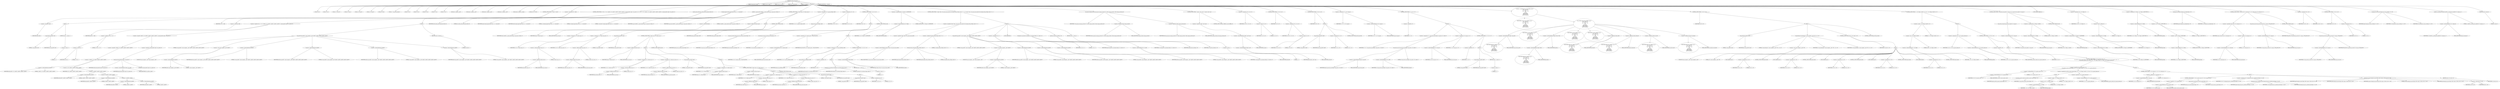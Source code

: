 digraph hostapd_notif_assoc {  
"1000120" [label = "(METHOD,hostapd_notif_assoc)" ]
"1000121" [label = "(PARAM,hostapd_data *hapd)" ]
"1000122" [label = "(PARAM,const u8 *addr)" ]
"1000123" [label = "(PARAM,const u8 *req_ies)" ]
"1000124" [label = "(PARAM,size_t req_ies_len)" ]
"1000125" [label = "(PARAM,int reassoc)" ]
"1000126" [label = "(BLOCK,,)" ]
"1000127" [label = "(LOCAL,v9: int)" ]
"1000128" [label = "(LOCAL,v10: int)" ]
"1000129" [label = "(LOCAL,v12: const u8 *)" ]
"1000130" [label = "(LOCAL,v13: size_t)" ]
"1000131" [label = "(LOCAL,v14: sta_info *)" ]
"1000132" [label = "(LOCAL,v15: sta_info *)" ]
"1000133" [label = "(LOCAL,v16: bool)" ]
"1000134" [label = "(LOCAL,v17: wpa_state_machine *)" ]
"1000135" [label = "(LOCAL,v18: int)" ]
"1000136" [label = "(LOCAL,v19: int)" ]
"1000137" [label = "(LOCAL,v20: int)" ]
"1000138" [label = "(LOCAL,v21: int)" ]
"1000139" [label = "(LOCAL,v22: u8 *)" ]
"1000140" [label = "(LOCAL,fmt: unsigned __int8 *)" ]
"1000141" [label = "(LOCAL,fmta: unsigned __int8 *)" ]
"1000142" [label = "(LOCAL,fmtb: unsigned __int8 *)" ]
"1000143" [label = "(LOCAL,fmtc: unsigned __int8 *)" ]
"1000144" [label = "(LOCAL,elems: ieee802_11_elems)" ]
"1000145" [label = "(LOCAL,buf: u8 [ 1064 ])" ]
"1000146" [label = "(CONTROL_STRUCTURE,if ( !addr ),if ( !addr ))" ]
"1000147" [label = "(<operator>.logicalNot,!addr)" ]
"1000148" [label = "(IDENTIFIER,addr,!addr)" ]
"1000149" [label = "(BLOCK,,)" ]
"1000150" [label = "(wpa_printf,wpa_printf(2, fmt))" ]
"1000151" [label = "(LITERAL,2,wpa_printf(2, fmt))" ]
"1000152" [label = "(IDENTIFIER,fmt,wpa_printf(2, fmt))" ]
"1000153" [label = "(RETURN,return -1;,return -1;)" ]
"1000154" [label = "(<operator>.minus,-1)" ]
"1000155" [label = "(LITERAL,1,-1)" ]
"1000156" [label = "(<operator>.assignment,v9 = *addr)" ]
"1000157" [label = "(IDENTIFIER,v9,v9 = *addr)" ]
"1000158" [label = "(<operator>.indirection,*addr)" ]
"1000159" [label = "(IDENTIFIER,addr,v9 = *addr)" ]
"1000160" [label = "(CONTROL_STRUCTURE,if ( (v9 & 1) != 0 || !(addr[1] | v9 | addr[2] | addr[3] | addr[4] | addr[5]) || !memcmp(addr, hapd->own_addr, 6u) ),if ( (v9 & 1) != 0 || !(addr[1] | v9 | addr[2] | addr[3] | addr[4] | addr[5]) || !memcmp(addr, hapd->own_addr, 6u) ))" ]
"1000161" [label = "(<operator>.logicalOr,(v9 & 1) != 0 || !(addr[1] | v9 | addr[2] | addr[3] | addr[4] | addr[5]) || !memcmp(addr, hapd->own_addr, 6u))" ]
"1000162" [label = "(<operator>.notEquals,(v9 & 1) != 0)" ]
"1000163" [label = "(<operator>.and,v9 & 1)" ]
"1000164" [label = "(IDENTIFIER,v9,v9 & 1)" ]
"1000165" [label = "(LITERAL,1,v9 & 1)" ]
"1000166" [label = "(LITERAL,0,(v9 & 1) != 0)" ]
"1000167" [label = "(<operator>.logicalOr,!(addr[1] | v9 | addr[2] | addr[3] | addr[4] | addr[5]) || !memcmp(addr, hapd->own_addr, 6u))" ]
"1000168" [label = "(<operator>.logicalNot,!(addr[1] | v9 | addr[2] | addr[3] | addr[4] | addr[5]))" ]
"1000169" [label = "(<operator>.or,addr[1] | v9 | addr[2] | addr[3] | addr[4] | addr[5])" ]
"1000170" [label = "(<operator>.indirectIndexAccess,addr[1])" ]
"1000171" [label = "(IDENTIFIER,addr,addr[1] | v9 | addr[2] | addr[3] | addr[4] | addr[5])" ]
"1000172" [label = "(LITERAL,1,addr[1] | v9 | addr[2] | addr[3] | addr[4] | addr[5])" ]
"1000173" [label = "(<operator>.or,v9 | addr[2] | addr[3] | addr[4] | addr[5])" ]
"1000174" [label = "(IDENTIFIER,v9,v9 | addr[2] | addr[3] | addr[4] | addr[5])" ]
"1000175" [label = "(<operator>.or,addr[2] | addr[3] | addr[4] | addr[5])" ]
"1000176" [label = "(<operator>.indirectIndexAccess,addr[2])" ]
"1000177" [label = "(IDENTIFIER,addr,addr[2] | addr[3] | addr[4] | addr[5])" ]
"1000178" [label = "(LITERAL,2,addr[2] | addr[3] | addr[4] | addr[5])" ]
"1000179" [label = "(<operator>.or,addr[3] | addr[4] | addr[5])" ]
"1000180" [label = "(<operator>.indirectIndexAccess,addr[3])" ]
"1000181" [label = "(IDENTIFIER,addr,addr[3] | addr[4] | addr[5])" ]
"1000182" [label = "(LITERAL,3,addr[3] | addr[4] | addr[5])" ]
"1000183" [label = "(<operator>.or,addr[4] | addr[5])" ]
"1000184" [label = "(<operator>.indirectIndexAccess,addr[4])" ]
"1000185" [label = "(IDENTIFIER,addr,addr[4] | addr[5])" ]
"1000186" [label = "(LITERAL,4,addr[4] | addr[5])" ]
"1000187" [label = "(<operator>.indirectIndexAccess,addr[5])" ]
"1000188" [label = "(IDENTIFIER,addr,addr[4] | addr[5])" ]
"1000189" [label = "(LITERAL,5,addr[4] | addr[5])" ]
"1000190" [label = "(<operator>.logicalNot,!memcmp(addr, hapd->own_addr, 6u))" ]
"1000191" [label = "(memcmp,memcmp(addr, hapd->own_addr, 6u))" ]
"1000192" [label = "(IDENTIFIER,addr,memcmp(addr, hapd->own_addr, 6u))" ]
"1000193" [label = "(<operator>.indirectFieldAccess,hapd->own_addr)" ]
"1000194" [label = "(IDENTIFIER,hapd,memcmp(addr, hapd->own_addr, 6u))" ]
"1000195" [label = "(FIELD_IDENTIFIER,own_addr,own_addr)" ]
"1000196" [label = "(LITERAL,6u,memcmp(addr, hapd->own_addr, 6u))" ]
"1000197" [label = "(BLOCK,,)" ]
"1000198" [label = "(wpa_printf,wpa_printf(2, (const unsigned __int8 *)addr[1], addr[2], addr[3], addr[4], addr[5]))" ]
"1000199" [label = "(LITERAL,2,wpa_printf(2, (const unsigned __int8 *)addr[1], addr[2], addr[3], addr[4], addr[5]))" ]
"1000200" [label = "(<operator>.cast,(const unsigned __int8 *)addr[1])" ]
"1000201" [label = "(UNKNOWN,const unsigned __int8 *,const unsigned __int8 *)" ]
"1000202" [label = "(<operator>.indirectIndexAccess,addr[1])" ]
"1000203" [label = "(IDENTIFIER,addr,(const unsigned __int8 *)addr[1])" ]
"1000204" [label = "(LITERAL,1,(const unsigned __int8 *)addr[1])" ]
"1000205" [label = "(<operator>.indirectIndexAccess,addr[2])" ]
"1000206" [label = "(IDENTIFIER,addr,wpa_printf(2, (const unsigned __int8 *)addr[1], addr[2], addr[3], addr[4], addr[5]))" ]
"1000207" [label = "(LITERAL,2,wpa_printf(2, (const unsigned __int8 *)addr[1], addr[2], addr[3], addr[4], addr[5]))" ]
"1000208" [label = "(<operator>.indirectIndexAccess,addr[3])" ]
"1000209" [label = "(IDENTIFIER,addr,wpa_printf(2, (const unsigned __int8 *)addr[1], addr[2], addr[3], addr[4], addr[5]))" ]
"1000210" [label = "(LITERAL,3,wpa_printf(2, (const unsigned __int8 *)addr[1], addr[2], addr[3], addr[4], addr[5]))" ]
"1000211" [label = "(<operator>.indirectIndexAccess,addr[4])" ]
"1000212" [label = "(IDENTIFIER,addr,wpa_printf(2, (const unsigned __int8 *)addr[1], addr[2], addr[3], addr[4], addr[5]))" ]
"1000213" [label = "(LITERAL,4,wpa_printf(2, (const unsigned __int8 *)addr[1], addr[2], addr[3], addr[4], addr[5]))" ]
"1000214" [label = "(<operator>.indirectIndexAccess,addr[5])" ]
"1000215" [label = "(IDENTIFIER,addr,wpa_printf(2, (const unsigned __int8 *)addr[1], addr[2], addr[3], addr[4], addr[5]))" ]
"1000216" [label = "(LITERAL,5,wpa_printf(2, (const unsigned __int8 *)addr[1], addr[2], addr[3], addr[4], addr[5]))" ]
"1000217" [label = "(RETURN,return 0;,return 0;)" ]
"1000218" [label = "(LITERAL,0,return 0;)" ]
"1000219" [label = "(random_add_randomness,random_add_randomness(addr, 6u))" ]
"1000220" [label = "(IDENTIFIER,addr,random_add_randomness(addr, 6u))" ]
"1000221" [label = "(LITERAL,6u,random_add_randomness(addr, 6u))" ]
"1000222" [label = "(hostapd_logger,hostapd_logger(hapd, addr, 1u, 2, \"associated\"))" ]
"1000223" [label = "(IDENTIFIER,hapd,hostapd_logger(hapd, addr, 1u, 2, \"associated\"))" ]
"1000224" [label = "(IDENTIFIER,addr,hostapd_logger(hapd, addr, 1u, 2, \"associated\"))" ]
"1000225" [label = "(LITERAL,1u,hostapd_logger(hapd, addr, 1u, 2, \"associated\"))" ]
"1000226" [label = "(LITERAL,2,hostapd_logger(hapd, addr, 1u, 2, \"associated\"))" ]
"1000227" [label = "(LITERAL,\"associated\",hostapd_logger(hapd, addr, 1u, 2, \"associated\"))" ]
"1000228" [label = "(ieee802_11_parse_elems,ieee802_11_parse_elems(req_ies, req_ies_len, &elems, 0))" ]
"1000229" [label = "(IDENTIFIER,req_ies,ieee802_11_parse_elems(req_ies, req_ies_len, &elems, 0))" ]
"1000230" [label = "(IDENTIFIER,req_ies_len,ieee802_11_parse_elems(req_ies, req_ies_len, &elems, 0))" ]
"1000231" [label = "(<operator>.addressOf,&elems)" ]
"1000232" [label = "(IDENTIFIER,elems,ieee802_11_parse_elems(req_ies, req_ies_len, &elems, 0))" ]
"1000233" [label = "(LITERAL,0,ieee802_11_parse_elems(req_ies, req_ies_len, &elems, 0))" ]
"1000234" [label = "(CONTROL_STRUCTURE,if ( elems.wps_ie ),if ( elems.wps_ie ))" ]
"1000235" [label = "(<operator>.fieldAccess,elems.wps_ie)" ]
"1000236" [label = "(IDENTIFIER,elems,if ( elems.wps_ie ))" ]
"1000237" [label = "(FIELD_IDENTIFIER,wps_ie,wps_ie)" ]
"1000238" [label = "(BLOCK,,)" ]
"1000239" [label = "(<operator>.assignment,v12 = elems.wps_ie - 2)" ]
"1000240" [label = "(IDENTIFIER,v12,v12 = elems.wps_ie - 2)" ]
"1000241" [label = "(<operator>.subtraction,elems.wps_ie - 2)" ]
"1000242" [label = "(<operator>.fieldAccess,elems.wps_ie)" ]
"1000243" [label = "(IDENTIFIER,elems,elems.wps_ie - 2)" ]
"1000244" [label = "(FIELD_IDENTIFIER,wps_ie,wps_ie)" ]
"1000245" [label = "(LITERAL,2,elems.wps_ie - 2)" ]
"1000246" [label = "(<operator>.assignment,v13 = elems.wps_ie_len + 2)" ]
"1000247" [label = "(IDENTIFIER,v13,v13 = elems.wps_ie_len + 2)" ]
"1000248" [label = "(<operator>.addition,elems.wps_ie_len + 2)" ]
"1000249" [label = "(<operator>.fieldAccess,elems.wps_ie_len)" ]
"1000250" [label = "(IDENTIFIER,elems,elems.wps_ie_len + 2)" ]
"1000251" [label = "(FIELD_IDENTIFIER,wps_ie_len,wps_ie_len)" ]
"1000252" [label = "(LITERAL,2,elems.wps_ie_len + 2)" ]
"1000253" [label = "(wpa_printf,wpa_printf(2, fmta))" ]
"1000254" [label = "(LITERAL,2,wpa_printf(2, fmta))" ]
"1000255" [label = "(IDENTIFIER,fmta,wpa_printf(2, fmta))" ]
"1000256" [label = "(CONTROL_STRUCTURE,else,else)" ]
"1000257" [label = "(CONTROL_STRUCTURE,if ( elems.rsn_ie ),if ( elems.rsn_ie ))" ]
"1000258" [label = "(<operator>.fieldAccess,elems.rsn_ie)" ]
"1000259" [label = "(IDENTIFIER,elems,if ( elems.rsn_ie ))" ]
"1000260" [label = "(FIELD_IDENTIFIER,rsn_ie,rsn_ie)" ]
"1000261" [label = "(BLOCK,,)" ]
"1000262" [label = "(<operator>.assignment,v12 = elems.rsn_ie - 2)" ]
"1000263" [label = "(IDENTIFIER,v12,v12 = elems.rsn_ie - 2)" ]
"1000264" [label = "(<operator>.subtraction,elems.rsn_ie - 2)" ]
"1000265" [label = "(<operator>.fieldAccess,elems.rsn_ie)" ]
"1000266" [label = "(IDENTIFIER,elems,elems.rsn_ie - 2)" ]
"1000267" [label = "(FIELD_IDENTIFIER,rsn_ie,rsn_ie)" ]
"1000268" [label = "(LITERAL,2,elems.rsn_ie - 2)" ]
"1000269" [label = "(<operator>.assignment,v13 = elems.rsn_ie_len + 2)" ]
"1000270" [label = "(IDENTIFIER,v13,v13 = elems.rsn_ie_len + 2)" ]
"1000271" [label = "(<operator>.addition,elems.rsn_ie_len + 2)" ]
"1000272" [label = "(<operator>.fieldAccess,elems.rsn_ie_len)" ]
"1000273" [label = "(IDENTIFIER,elems,elems.rsn_ie_len + 2)" ]
"1000274" [label = "(FIELD_IDENTIFIER,rsn_ie_len,rsn_ie_len)" ]
"1000275" [label = "(LITERAL,2,elems.rsn_ie_len + 2)" ]
"1000276" [label = "(wpa_printf,wpa_printf(2, fmta))" ]
"1000277" [label = "(LITERAL,2,wpa_printf(2, fmta))" ]
"1000278" [label = "(IDENTIFIER,fmta,wpa_printf(2, fmta))" ]
"1000279" [label = "(CONTROL_STRUCTURE,else,else)" ]
"1000280" [label = "(BLOCK,,)" ]
"1000281" [label = "(<operator>.assignment,v12 = elems.wpa_ie)" ]
"1000282" [label = "(IDENTIFIER,v12,v12 = elems.wpa_ie)" ]
"1000283" [label = "(<operator>.fieldAccess,elems.wpa_ie)" ]
"1000284" [label = "(IDENTIFIER,elems,v12 = elems.wpa_ie)" ]
"1000285" [label = "(FIELD_IDENTIFIER,wpa_ie,wpa_ie)" ]
"1000286" [label = "(CONTROL_STRUCTURE,if ( elems.wpa_ie ),if ( elems.wpa_ie ))" ]
"1000287" [label = "(<operator>.fieldAccess,elems.wpa_ie)" ]
"1000288" [label = "(IDENTIFIER,elems,if ( elems.wpa_ie ))" ]
"1000289" [label = "(FIELD_IDENTIFIER,wpa_ie,wpa_ie)" ]
"1000290" [label = "(BLOCK,,)" ]
"1000291" [label = "(<operator>.assignment,v12 = elems.wpa_ie - 2)" ]
"1000292" [label = "(IDENTIFIER,v12,v12 = elems.wpa_ie - 2)" ]
"1000293" [label = "(<operator>.subtraction,elems.wpa_ie - 2)" ]
"1000294" [label = "(<operator>.fieldAccess,elems.wpa_ie)" ]
"1000295" [label = "(IDENTIFIER,elems,elems.wpa_ie - 2)" ]
"1000296" [label = "(FIELD_IDENTIFIER,wpa_ie,wpa_ie)" ]
"1000297" [label = "(LITERAL,2,elems.wpa_ie - 2)" ]
"1000298" [label = "(<operator>.assignment,v13 = elems.wpa_ie_len + 2)" ]
"1000299" [label = "(IDENTIFIER,v13,v13 = elems.wpa_ie_len + 2)" ]
"1000300" [label = "(<operator>.addition,elems.wpa_ie_len + 2)" ]
"1000301" [label = "(<operator>.fieldAccess,elems.wpa_ie_len)" ]
"1000302" [label = "(IDENTIFIER,elems,elems.wpa_ie_len + 2)" ]
"1000303" [label = "(FIELD_IDENTIFIER,wpa_ie_len,wpa_ie_len)" ]
"1000304" [label = "(LITERAL,2,elems.wpa_ie_len + 2)" ]
"1000305" [label = "(wpa_printf,wpa_printf(2, fmta))" ]
"1000306" [label = "(LITERAL,2,wpa_printf(2, fmta))" ]
"1000307" [label = "(IDENTIFIER,fmta,wpa_printf(2, fmta))" ]
"1000308" [label = "(CONTROL_STRUCTURE,else,else)" ]
"1000309" [label = "(BLOCK,,)" ]
"1000310" [label = "(wpa_printf,wpa_printf(2, fmta))" ]
"1000311" [label = "(LITERAL,2,wpa_printf(2, fmta))" ]
"1000312" [label = "(IDENTIFIER,fmta,wpa_printf(2, fmta))" ]
"1000313" [label = "(<operator>.assignment,v13 = 0)" ]
"1000314" [label = "(IDENTIFIER,v13,v13 = 0)" ]
"1000315" [label = "(LITERAL,0,v13 = 0)" ]
"1000316" [label = "(<operator>.assignment,v14 = ap_get_sta(hapd, addr))" ]
"1000317" [label = "(IDENTIFIER,v14,v14 = ap_get_sta(hapd, addr))" ]
"1000318" [label = "(ap_get_sta,ap_get_sta(hapd, addr))" ]
"1000319" [label = "(IDENTIFIER,hapd,ap_get_sta(hapd, addr))" ]
"1000320" [label = "(IDENTIFIER,addr,ap_get_sta(hapd, addr))" ]
"1000321" [label = "(<operator>.assignment,v15 = v14)" ]
"1000322" [label = "(IDENTIFIER,v15,v15 = v14)" ]
"1000323" [label = "(IDENTIFIER,v14,v15 = v14)" ]
"1000324" [label = "(CONTROL_STRUCTURE,if ( v14 ),if ( v14 ))" ]
"1000325" [label = "(IDENTIFIER,v14,if ( v14 ))" ]
"1000326" [label = "(BLOCK,,)" ]
"1000327" [label = "(ap_sta_no_session_timeout,ap_sta_no_session_timeout(hapd, v14))" ]
"1000328" [label = "(IDENTIFIER,hapd,ap_sta_no_session_timeout(hapd, v14))" ]
"1000329" [label = "(IDENTIFIER,v14,ap_sta_no_session_timeout(hapd, v14))" ]
"1000330" [label = "(accounting_sta_stop,accounting_sta_stop(hapd, v15))" ]
"1000331" [label = "(IDENTIFIER,hapd,accounting_sta_stop(hapd, v15))" ]
"1000332" [label = "(IDENTIFIER,v15,accounting_sta_stop(hapd, v15))" ]
"1000333" [label = "(<operator>.assignment,v15->timeout_next = STA_NULLFUNC)" ]
"1000334" [label = "(<operator>.indirectFieldAccess,v15->timeout_next)" ]
"1000335" [label = "(IDENTIFIER,v15,v15->timeout_next = STA_NULLFUNC)" ]
"1000336" [label = "(FIELD_IDENTIFIER,timeout_next,timeout_next)" ]
"1000337" [label = "(IDENTIFIER,STA_NULLFUNC,v15->timeout_next = STA_NULLFUNC)" ]
"1000338" [label = "(CONTROL_STRUCTURE,else,else)" ]
"1000339" [label = "(BLOCK,,)" ]
"1000340" [label = "(<operator>.assignment,v15 = ap_sta_add(hapd, addr))" ]
"1000341" [label = "(IDENTIFIER,v15,v15 = ap_sta_add(hapd, addr))" ]
"1000342" [label = "(ap_sta_add,ap_sta_add(hapd, addr))" ]
"1000343" [label = "(IDENTIFIER,hapd,ap_sta_add(hapd, addr))" ]
"1000344" [label = "(IDENTIFIER,addr,ap_sta_add(hapd, addr))" ]
"1000345" [label = "(CONTROL_STRUCTURE,if ( !v15 ),if ( !v15 ))" ]
"1000346" [label = "(<operator>.logicalNot,!v15)" ]
"1000347" [label = "(IDENTIFIER,v15,!v15)" ]
"1000348" [label = "(BLOCK,,)" ]
"1000349" [label = "(hostapd_drv_sta_disassoc,hostapd_drv_sta_disassoc(hapd, addr, 5))" ]
"1000350" [label = "(IDENTIFIER,hapd,hostapd_drv_sta_disassoc(hapd, addr, 5))" ]
"1000351" [label = "(IDENTIFIER,addr,hostapd_drv_sta_disassoc(hapd, addr, 5))" ]
"1000352" [label = "(LITERAL,5,hostapd_drv_sta_disassoc(hapd, addr, 5))" ]
"1000353" [label = "(RETURN,return -1;,return -1;)" ]
"1000354" [label = "(<operator>.minus,-1)" ]
"1000355" [label = "(LITERAL,1,-1)" ]
"1000356" [label = "(<operators>.assignmentAnd,v15->flags &= 0xFFFECFFF)" ]
"1000357" [label = "(<operator>.indirectFieldAccess,v15->flags)" ]
"1000358" [label = "(IDENTIFIER,v15,v15->flags &= 0xFFFECFFF)" ]
"1000359" [label = "(FIELD_IDENTIFIER,flags,flags)" ]
"1000360" [label = "(LITERAL,0xFFFECFFF,v15->flags &= 0xFFFECFFF)" ]
"1000361" [label = "(CONTROL_STRUCTURE,if ( !hapd->iface->drv_max_acl_mac_addrs && hostapd_check_acl(hapd, addr, 0) != 1 ),if ( !hapd->iface->drv_max_acl_mac_addrs && hostapd_check_acl(hapd, addr, 0) != 1 ))" ]
"1000362" [label = "(<operator>.logicalAnd,!hapd->iface->drv_max_acl_mac_addrs && hostapd_check_acl(hapd, addr, 0) != 1)" ]
"1000363" [label = "(<operator>.logicalNot,!hapd->iface->drv_max_acl_mac_addrs)" ]
"1000364" [label = "(<operator>.indirectFieldAccess,hapd->iface->drv_max_acl_mac_addrs)" ]
"1000365" [label = "(<operator>.indirectFieldAccess,hapd->iface)" ]
"1000366" [label = "(IDENTIFIER,hapd,!hapd->iface->drv_max_acl_mac_addrs)" ]
"1000367" [label = "(FIELD_IDENTIFIER,iface,iface)" ]
"1000368" [label = "(FIELD_IDENTIFIER,drv_max_acl_mac_addrs,drv_max_acl_mac_addrs)" ]
"1000369" [label = "(<operator>.notEquals,hostapd_check_acl(hapd, addr, 0) != 1)" ]
"1000370" [label = "(hostapd_check_acl,hostapd_check_acl(hapd, addr, 0))" ]
"1000371" [label = "(IDENTIFIER,hapd,hostapd_check_acl(hapd, addr, 0))" ]
"1000372" [label = "(IDENTIFIER,addr,hostapd_check_acl(hapd, addr, 0))" ]
"1000373" [label = "(LITERAL,0,hostapd_check_acl(hapd, addr, 0))" ]
"1000374" [label = "(LITERAL,1,hostapd_check_acl(hapd, addr, 0) != 1)" ]
"1000375" [label = "(BLOCK,,)" ]
"1000376" [label = "(wpa_printf,wpa_printf(3, (const unsigned __int8 *)addr[2], addr[3], addr[4], addr[5]))" ]
"1000377" [label = "(LITERAL,3,wpa_printf(3, (const unsigned __int8 *)addr[2], addr[3], addr[4], addr[5]))" ]
"1000378" [label = "(<operator>.cast,(const unsigned __int8 *)addr[2])" ]
"1000379" [label = "(UNKNOWN,const unsigned __int8 *,const unsigned __int8 *)" ]
"1000380" [label = "(<operator>.indirectIndexAccess,addr[2])" ]
"1000381" [label = "(IDENTIFIER,addr,(const unsigned __int8 *)addr[2])" ]
"1000382" [label = "(LITERAL,2,(const unsigned __int8 *)addr[2])" ]
"1000383" [label = "(<operator>.indirectIndexAccess,addr[3])" ]
"1000384" [label = "(IDENTIFIER,addr,wpa_printf(3, (const unsigned __int8 *)addr[2], addr[3], addr[4], addr[5]))" ]
"1000385" [label = "(LITERAL,3,wpa_printf(3, (const unsigned __int8 *)addr[2], addr[3], addr[4], addr[5]))" ]
"1000386" [label = "(<operator>.indirectIndexAccess,addr[4])" ]
"1000387" [label = "(IDENTIFIER,addr,wpa_printf(3, (const unsigned __int8 *)addr[2], addr[3], addr[4], addr[5]))" ]
"1000388" [label = "(LITERAL,4,wpa_printf(3, (const unsigned __int8 *)addr[2], addr[3], addr[4], addr[5]))" ]
"1000389" [label = "(<operator>.indirectIndexAccess,addr[5])" ]
"1000390" [label = "(IDENTIFIER,addr,wpa_printf(3, (const unsigned __int8 *)addr[2], addr[3], addr[4], addr[5]))" ]
"1000391" [label = "(LITERAL,5,wpa_printf(3, (const unsigned __int8 *)addr[2], addr[3], addr[4], addr[5]))" ]
"1000392" [label = "(<operator>.assignment,v21 = 1)" ]
"1000393" [label = "(IDENTIFIER,v21,v21 = 1)" ]
"1000394" [label = "(LITERAL,1,v21 = 1)" ]
"1000395" [label = "(JUMP_TARGET,fail)" ]
"1000396" [label = "(hostapd_drv_sta_disassoc,hostapd_drv_sta_disassoc(hapd, v15->addr, v21))" ]
"1000397" [label = "(IDENTIFIER,hapd,hostapd_drv_sta_disassoc(hapd, v15->addr, v21))" ]
"1000398" [label = "(<operator>.indirectFieldAccess,v15->addr)" ]
"1000399" [label = "(IDENTIFIER,v15,hostapd_drv_sta_disassoc(hapd, v15->addr, v21))" ]
"1000400" [label = "(FIELD_IDENTIFIER,addr,addr)" ]
"1000401" [label = "(IDENTIFIER,v21,hostapd_drv_sta_disassoc(hapd, v15->addr, v21))" ]
"1000402" [label = "(ap_free_sta,ap_free_sta(hapd, v15))" ]
"1000403" [label = "(IDENTIFIER,hapd,ap_free_sta(hapd, v15))" ]
"1000404" [label = "(IDENTIFIER,v15,ap_free_sta(hapd, v15))" ]
"1000405" [label = "(RETURN,return -1;,return -1;)" ]
"1000406" [label = "(<operator>.minus,-1)" ]
"1000407" [label = "(LITERAL,1,-1)" ]
"1000408" [label = "(ap_copy_sta_supp_op_classes,ap_copy_sta_supp_op_classes(v15, elems.supp_op_classes, elems.supp_op_classes_len))" ]
"1000409" [label = "(IDENTIFIER,v15,ap_copy_sta_supp_op_classes(v15, elems.supp_op_classes, elems.supp_op_classes_len))" ]
"1000410" [label = "(<operator>.fieldAccess,elems.supp_op_classes)" ]
"1000411" [label = "(IDENTIFIER,elems,ap_copy_sta_supp_op_classes(v15, elems.supp_op_classes, elems.supp_op_classes_len))" ]
"1000412" [label = "(FIELD_IDENTIFIER,supp_op_classes,supp_op_classes)" ]
"1000413" [label = "(<operator>.fieldAccess,elems.supp_op_classes_len)" ]
"1000414" [label = "(IDENTIFIER,elems,ap_copy_sta_supp_op_classes(v15, elems.supp_op_classes, elems.supp_op_classes_len))" ]
"1000415" [label = "(FIELD_IDENTIFIER,supp_op_classes_len,supp_op_classes_len)" ]
"1000416" [label = "(CONTROL_STRUCTURE,if ( !hapd->conf->wpa ),if ( !hapd->conf->wpa ))" ]
"1000417" [label = "(<operator>.logicalNot,!hapd->conf->wpa)" ]
"1000418" [label = "(<operator>.indirectFieldAccess,hapd->conf->wpa)" ]
"1000419" [label = "(<operator>.indirectFieldAccess,hapd->conf)" ]
"1000420" [label = "(IDENTIFIER,hapd,!hapd->conf->wpa)" ]
"1000421" [label = "(FIELD_IDENTIFIER,conf,conf)" ]
"1000422" [label = "(FIELD_IDENTIFIER,wpa,wpa)" ]
"1000423" [label = "(CONTROL_STRUCTURE,goto LABEL_23;,goto LABEL_23;)" ]
"1000424" [label = "(<operator>.assignment,v16 = v13 == 0)" ]
"1000425" [label = "(IDENTIFIER,v16,v16 = v13 == 0)" ]
"1000426" [label = "(<operator>.equals,v13 == 0)" ]
"1000427" [label = "(IDENTIFIER,v13,v13 == 0)" ]
"1000428" [label = "(LITERAL,0,v13 == 0)" ]
"1000429" [label = "(CONTROL_STRUCTURE,if ( v13 ),if ( v13 ))" ]
"1000430" [label = "(IDENTIFIER,v13,if ( v13 ))" ]
"1000431" [label = "(<operator>.assignment,v16 = v12 == 0)" ]
"1000432" [label = "(IDENTIFIER,v16,v16 = v12 == 0)" ]
"1000433" [label = "(<operator>.equals,v12 == 0)" ]
"1000434" [label = "(IDENTIFIER,v12,v12 == 0)" ]
"1000435" [label = "(LITERAL,0,v12 == 0)" ]
"1000436" [label = "(CONTROL_STRUCTURE,if ( v16 ),if ( v16 ))" ]
"1000437" [label = "(IDENTIFIER,v16,if ( v16 ))" ]
"1000438" [label = "(BLOCK,,)" ]
"1000439" [label = "(wpa_printf,wpa_printf(2, fmtb))" ]
"1000440" [label = "(LITERAL,2,wpa_printf(2, fmtb))" ]
"1000441" [label = "(IDENTIFIER,fmtb,wpa_printf(2, fmtb))" ]
"1000442" [label = "(<operator>.assignment,v21 = 13)" ]
"1000443" [label = "(IDENTIFIER,v21,v21 = 13)" ]
"1000444" [label = "(LITERAL,13,v21 = 13)" ]
"1000445" [label = "(CONTROL_STRUCTURE,goto fail;,goto fail;)" ]
"1000446" [label = "(<operator>.assignment,v17 = v15->wpa_sm)" ]
"1000447" [label = "(IDENTIFIER,v17,v17 = v15->wpa_sm)" ]
"1000448" [label = "(<operator>.indirectFieldAccess,v15->wpa_sm)" ]
"1000449" [label = "(IDENTIFIER,v15,v17 = v15->wpa_sm)" ]
"1000450" [label = "(FIELD_IDENTIFIER,wpa_sm,wpa_sm)" ]
"1000451" [label = "(CONTROL_STRUCTURE,if ( !v17 ),if ( !v17 ))" ]
"1000452" [label = "(<operator>.logicalNot,!v17)" ]
"1000453" [label = "(IDENTIFIER,v17,!v17)" ]
"1000454" [label = "(BLOCK,,)" ]
"1000455" [label = "(<operator>.assignment,v17 = wpa_auth_sta_init(hapd->wpa_auth, v15->addr, 0))" ]
"1000456" [label = "(IDENTIFIER,v17,v17 = wpa_auth_sta_init(hapd->wpa_auth, v15->addr, 0))" ]
"1000457" [label = "(wpa_auth_sta_init,wpa_auth_sta_init(hapd->wpa_auth, v15->addr, 0))" ]
"1000458" [label = "(<operator>.indirectFieldAccess,hapd->wpa_auth)" ]
"1000459" [label = "(IDENTIFIER,hapd,wpa_auth_sta_init(hapd->wpa_auth, v15->addr, 0))" ]
"1000460" [label = "(FIELD_IDENTIFIER,wpa_auth,wpa_auth)" ]
"1000461" [label = "(<operator>.indirectFieldAccess,v15->addr)" ]
"1000462" [label = "(IDENTIFIER,v15,wpa_auth_sta_init(hapd->wpa_auth, v15->addr, 0))" ]
"1000463" [label = "(FIELD_IDENTIFIER,addr,addr)" ]
"1000464" [label = "(LITERAL,0,wpa_auth_sta_init(hapd->wpa_auth, v15->addr, 0))" ]
"1000465" [label = "(<operator>.assignment,v15->wpa_sm = v17)" ]
"1000466" [label = "(<operator>.indirectFieldAccess,v15->wpa_sm)" ]
"1000467" [label = "(IDENTIFIER,v15,v15->wpa_sm = v17)" ]
"1000468" [label = "(FIELD_IDENTIFIER,wpa_sm,wpa_sm)" ]
"1000469" [label = "(IDENTIFIER,v17,v15->wpa_sm = v17)" ]
"1000470" [label = "(CONTROL_STRUCTURE,if ( !v17 ),if ( !v17 ))" ]
"1000471" [label = "(<operator>.logicalNot,!v17)" ]
"1000472" [label = "(IDENTIFIER,v17,!v17)" ]
"1000473" [label = "(BLOCK,,)" ]
"1000474" [label = "(wpa_printf,wpa_printf(5, fmtb))" ]
"1000475" [label = "(LITERAL,5,wpa_printf(5, fmtb))" ]
"1000476" [label = "(IDENTIFIER,fmtb,wpa_printf(5, fmtb))" ]
"1000477" [label = "(RETURN,return -1;,return -1;)" ]
"1000478" [label = "(<operator>.minus,-1)" ]
"1000479" [label = "(LITERAL,1,-1)" ]
"1000480" [label = "(<operator>.assignment,v18 = wpa_validate_wpa_ie(\n          hapd->wpa_auth,\n          v17,\n          hapd->iface->freq,\n          v12,\n          v13,\n          elems.mdie,\n          elems.mdie_len,\n          elems.owe_dh,\n          elems.owe_dh_len))" ]
"1000481" [label = "(IDENTIFIER,v18,v18 = wpa_validate_wpa_ie(\n          hapd->wpa_auth,\n          v17,\n          hapd->iface->freq,\n          v12,\n          v13,\n          elems.mdie,\n          elems.mdie_len,\n          elems.owe_dh,\n          elems.owe_dh_len))" ]
"1000482" [label = "(wpa_validate_wpa_ie,wpa_validate_wpa_ie(\n          hapd->wpa_auth,\n          v17,\n          hapd->iface->freq,\n          v12,\n          v13,\n          elems.mdie,\n          elems.mdie_len,\n          elems.owe_dh,\n          elems.owe_dh_len))" ]
"1000483" [label = "(<operator>.indirectFieldAccess,hapd->wpa_auth)" ]
"1000484" [label = "(IDENTIFIER,hapd,wpa_validate_wpa_ie(\n          hapd->wpa_auth,\n          v17,\n          hapd->iface->freq,\n          v12,\n          v13,\n          elems.mdie,\n          elems.mdie_len,\n          elems.owe_dh,\n          elems.owe_dh_len))" ]
"1000485" [label = "(FIELD_IDENTIFIER,wpa_auth,wpa_auth)" ]
"1000486" [label = "(IDENTIFIER,v17,wpa_validate_wpa_ie(\n          hapd->wpa_auth,\n          v17,\n          hapd->iface->freq,\n          v12,\n          v13,\n          elems.mdie,\n          elems.mdie_len,\n          elems.owe_dh,\n          elems.owe_dh_len))" ]
"1000487" [label = "(<operator>.indirectFieldAccess,hapd->iface->freq)" ]
"1000488" [label = "(<operator>.indirectFieldAccess,hapd->iface)" ]
"1000489" [label = "(IDENTIFIER,hapd,wpa_validate_wpa_ie(\n          hapd->wpa_auth,\n          v17,\n          hapd->iface->freq,\n          v12,\n          v13,\n          elems.mdie,\n          elems.mdie_len,\n          elems.owe_dh,\n          elems.owe_dh_len))" ]
"1000490" [label = "(FIELD_IDENTIFIER,iface,iface)" ]
"1000491" [label = "(FIELD_IDENTIFIER,freq,freq)" ]
"1000492" [label = "(IDENTIFIER,v12,wpa_validate_wpa_ie(\n          hapd->wpa_auth,\n          v17,\n          hapd->iface->freq,\n          v12,\n          v13,\n          elems.mdie,\n          elems.mdie_len,\n          elems.owe_dh,\n          elems.owe_dh_len))" ]
"1000493" [label = "(IDENTIFIER,v13,wpa_validate_wpa_ie(\n          hapd->wpa_auth,\n          v17,\n          hapd->iface->freq,\n          v12,\n          v13,\n          elems.mdie,\n          elems.mdie_len,\n          elems.owe_dh,\n          elems.owe_dh_len))" ]
"1000494" [label = "(<operator>.fieldAccess,elems.mdie)" ]
"1000495" [label = "(IDENTIFIER,elems,wpa_validate_wpa_ie(\n          hapd->wpa_auth,\n          v17,\n          hapd->iface->freq,\n          v12,\n          v13,\n          elems.mdie,\n          elems.mdie_len,\n          elems.owe_dh,\n          elems.owe_dh_len))" ]
"1000496" [label = "(FIELD_IDENTIFIER,mdie,mdie)" ]
"1000497" [label = "(<operator>.fieldAccess,elems.mdie_len)" ]
"1000498" [label = "(IDENTIFIER,elems,wpa_validate_wpa_ie(\n          hapd->wpa_auth,\n          v17,\n          hapd->iface->freq,\n          v12,\n          v13,\n          elems.mdie,\n          elems.mdie_len,\n          elems.owe_dh,\n          elems.owe_dh_len))" ]
"1000499" [label = "(FIELD_IDENTIFIER,mdie_len,mdie_len)" ]
"1000500" [label = "(<operator>.fieldAccess,elems.owe_dh)" ]
"1000501" [label = "(IDENTIFIER,elems,wpa_validate_wpa_ie(\n          hapd->wpa_auth,\n          v17,\n          hapd->iface->freq,\n          v12,\n          v13,\n          elems.mdie,\n          elems.mdie_len,\n          elems.owe_dh,\n          elems.owe_dh_len))" ]
"1000502" [label = "(FIELD_IDENTIFIER,owe_dh,owe_dh)" ]
"1000503" [label = "(<operator>.fieldAccess,elems.owe_dh_len)" ]
"1000504" [label = "(IDENTIFIER,elems,wpa_validate_wpa_ie(\n          hapd->wpa_auth,\n          v17,\n          hapd->iface->freq,\n          v12,\n          v13,\n          elems.mdie,\n          elems.mdie_len,\n          elems.owe_dh,\n          elems.owe_dh_len))" ]
"1000505" [label = "(FIELD_IDENTIFIER,owe_dh_len,owe_dh_len)" ]
"1000506" [label = "(CONTROL_STRUCTURE,if ( v18 ),if ( v18 ))" ]
"1000507" [label = "(IDENTIFIER,v18,if ( v18 ))" ]
"1000508" [label = "(BLOCK,,)" ]
"1000509" [label = "(wpa_printf,wpa_printf(2, fmtc))" ]
"1000510" [label = "(LITERAL,2,wpa_printf(2, fmtc))" ]
"1000511" [label = "(IDENTIFIER,fmtc,wpa_printf(2, fmtc))" ]
"1000512" [label = "(wpa_hexdump,wpa_hexdump(2, (const unsigned __int8 *)\"IE\", v12, v13))" ]
"1000513" [label = "(LITERAL,2,wpa_hexdump(2, (const unsigned __int8 *)\"IE\", v12, v13))" ]
"1000514" [label = "(<operator>.cast,(const unsigned __int8 *)\"IE\")" ]
"1000515" [label = "(UNKNOWN,const unsigned __int8 *,const unsigned __int8 *)" ]
"1000516" [label = "(LITERAL,\"IE\",(const unsigned __int8 *)\"IE\")" ]
"1000517" [label = "(IDENTIFIER,v12,wpa_hexdump(2, (const unsigned __int8 *)\"IE\", v12, v13))" ]
"1000518" [label = "(IDENTIFIER,v13,wpa_hexdump(2, (const unsigned __int8 *)\"IE\", v12, v13))" ]
"1000519" [label = "(CONTROL_STRUCTURE,switch ( v18 ),switch ( v18 ))" ]
"1000520" [label = "(IDENTIFIER,v18,switch ( v18 ))" ]
"1000521" [label = "(BLOCK,,)" ]
"1000522" [label = "(JUMP_TARGET,case 2)" ]
"1000523" [label = "(<operator>.assignment,v21 = 18)" ]
"1000524" [label = "(IDENTIFIER,v21,v21 = 18)" ]
"1000525" [label = "(LITERAL,18,v21 = 18)" ]
"1000526" [label = "(CONTROL_STRUCTURE,break;,break;)" ]
"1000527" [label = "(JUMP_TARGET,case 3)" ]
"1000528" [label = "(<operator>.assignment,v21 = 19)" ]
"1000529" [label = "(IDENTIFIER,v21,v21 = 19)" ]
"1000530" [label = "(LITERAL,19,v21 = 19)" ]
"1000531" [label = "(CONTROL_STRUCTURE,break;,break;)" ]
"1000532" [label = "(JUMP_TARGET,case 4)" ]
"1000533" [label = "(<operator>.assignment,v21 = 20)" ]
"1000534" [label = "(IDENTIFIER,v21,v21 = 20)" ]
"1000535" [label = "(LITERAL,20,v21 = 20)" ]
"1000536" [label = "(CONTROL_STRUCTURE,break;,break;)" ]
"1000537" [label = "(JUMP_TARGET,case 8)" ]
"1000538" [label = "(<operator>.assignment,v21 = 24)" ]
"1000539" [label = "(IDENTIFIER,v21,v21 = 24)" ]
"1000540" [label = "(LITERAL,24,v21 = 24)" ]
"1000541" [label = "(CONTROL_STRUCTURE,break;,break;)" ]
"1000542" [label = "(JUMP_TARGET,default)" ]
"1000543" [label = "(<operator>.assignment,v21 = 13)" ]
"1000544" [label = "(IDENTIFIER,v21,v21 = 13)" ]
"1000545" [label = "(LITERAL,13,v21 = 13)" ]
"1000546" [label = "(CONTROL_STRUCTURE,break;,break;)" ]
"1000547" [label = "(CONTROL_STRUCTURE,goto fail;,goto fail;)" ]
"1000548" [label = "(CONTROL_STRUCTURE,if ( (~v15->flags & 0x402) == 0 ),if ( (~v15->flags & 0x402) == 0 ))" ]
"1000549" [label = "(<operator>.equals,(~v15->flags & 0x402) == 0)" ]
"1000550" [label = "(<operator>.and,~v15->flags & 0x402)" ]
"1000551" [label = "(<operator>.indirectFieldAccess,~v15->flags)" ]
"1000552" [label = "(IDENTIFIER,~v15,~v15->flags & 0x402)" ]
"1000553" [label = "(FIELD_IDENTIFIER,flags,flags)" ]
"1000554" [label = "(LITERAL,0x402,~v15->flags & 0x402)" ]
"1000555" [label = "(LITERAL,0,(~v15->flags & 0x402) == 0)" ]
"1000556" [label = "(BLOCK,,)" ]
"1000557" [label = "(<operator>.assignment,v10 = v15->sa_query_timed_out)" ]
"1000558" [label = "(IDENTIFIER,v10,v10 = v15->sa_query_timed_out)" ]
"1000559" [label = "(<operator>.indirectFieldAccess,v15->sa_query_timed_out)" ]
"1000560" [label = "(IDENTIFIER,v15,v10 = v15->sa_query_timed_out)" ]
"1000561" [label = "(FIELD_IDENTIFIER,sa_query_timed_out,sa_query_timed_out)" ]
"1000562" [label = "(CONTROL_STRUCTURE,if ( !v10 ),if ( !v10 ))" ]
"1000563" [label = "(<operator>.logicalNot,!v10)" ]
"1000564" [label = "(IDENTIFIER,v10,!v10)" ]
"1000565" [label = "(BLOCK,,)" ]
"1000566" [label = "(CONTROL_STRUCTURE,if ( v15->sa_query_count <= 0\n        || (ap_check_sa_query_timeout(hapd, v15), (~v15->flags & 0x402) == 0) && !v15->sa_query_timed_out ),if ( v15->sa_query_count <= 0\n        || (ap_check_sa_query_timeout(hapd, v15), (~v15->flags & 0x402) == 0) && !v15->sa_query_timed_out ))" ]
"1000567" [label = "(<operator>.logicalOr,v15->sa_query_count <= 0\n        || (ap_check_sa_query_timeout(hapd, v15), (~v15->flags & 0x402) == 0) && !v15->sa_query_timed_out)" ]
"1000568" [label = "(<operator>.lessEqualsThan,v15->sa_query_count <= 0)" ]
"1000569" [label = "(<operator>.indirectFieldAccess,v15->sa_query_count)" ]
"1000570" [label = "(IDENTIFIER,v15,v15->sa_query_count <= 0)" ]
"1000571" [label = "(FIELD_IDENTIFIER,sa_query_count,sa_query_count)" ]
"1000572" [label = "(LITERAL,0,v15->sa_query_count <= 0)" ]
"1000573" [label = "(<operator>.logicalAnd,(ap_check_sa_query_timeout(hapd, v15), (~v15->flags & 0x402) == 0) && !v15->sa_query_timed_out)" ]
"1000574" [label = "(BLOCK,,)" ]
"1000575" [label = "(ap_check_sa_query_timeout,ap_check_sa_query_timeout(hapd, v15))" ]
"1000576" [label = "(IDENTIFIER,hapd,ap_check_sa_query_timeout(hapd, v15))" ]
"1000577" [label = "(IDENTIFIER,v15,ap_check_sa_query_timeout(hapd, v15))" ]
"1000578" [label = "(<operator>.equals,(~v15->flags & 0x402) == 0)" ]
"1000579" [label = "(<operator>.and,~v15->flags & 0x402)" ]
"1000580" [label = "(<operator>.indirectFieldAccess,~v15->flags)" ]
"1000581" [label = "(IDENTIFIER,~v15,~v15->flags & 0x402)" ]
"1000582" [label = "(FIELD_IDENTIFIER,flags,flags)" ]
"1000583" [label = "(LITERAL,0x402,~v15->flags & 0x402)" ]
"1000584" [label = "(LITERAL,0,(~v15->flags & 0x402) == 0)" ]
"1000585" [label = "(<operator>.logicalNot,!v15->sa_query_timed_out)" ]
"1000586" [label = "(<operator>.indirectFieldAccess,v15->sa_query_timed_out)" ]
"1000587" [label = "(IDENTIFIER,v15,!v15->sa_query_timed_out)" ]
"1000588" [label = "(FIELD_IDENTIFIER,sa_query_timed_out,sa_query_timed_out)" ]
"1000589" [label = "(BLOCK,,)" ]
"1000590" [label = "(CONTROL_STRUCTURE,if ( v15->auth_alg != 2 ),if ( v15->auth_alg != 2 ))" ]
"1000591" [label = "(<operator>.notEquals,v15->auth_alg != 2)" ]
"1000592" [label = "(<operator>.indirectFieldAccess,v15->auth_alg)" ]
"1000593" [label = "(IDENTIFIER,v15,v15->auth_alg != 2)" ]
"1000594" [label = "(FIELD_IDENTIFIER,auth_alg,auth_alg)" ]
"1000595" [label = "(LITERAL,2,v15->auth_alg != 2)" ]
"1000596" [label = "(BLOCK,,)" ]
"1000597" [label = "(CONTROL_STRUCTURE,if ( !v15->sa_query_count ),if ( !v15->sa_query_count ))" ]
"1000598" [label = "(<operator>.logicalNot,!v15->sa_query_count)" ]
"1000599" [label = "(<operator>.indirectFieldAccess,v15->sa_query_count)" ]
"1000600" [label = "(IDENTIFIER,v15,!v15->sa_query_count)" ]
"1000601" [label = "(FIELD_IDENTIFIER,sa_query_count,sa_query_count)" ]
"1000602" [label = "(ap_sta_start_sa_query,ap_sta_start_sa_query(hapd, v15))" ]
"1000603" [label = "(IDENTIFIER,hapd,ap_sta_start_sa_query(hapd, v15))" ]
"1000604" [label = "(IDENTIFIER,v15,ap_sta_start_sa_query(hapd, v15))" ]
"1000605" [label = "(<operator>.assignment,v22 = hostapd_eid_assoc_comeback_time(hapd, v15, buf))" ]
"1000606" [label = "(IDENTIFIER,v22,v22 = hostapd_eid_assoc_comeback_time(hapd, v15, buf))" ]
"1000607" [label = "(hostapd_eid_assoc_comeback_time,hostapd_eid_assoc_comeback_time(hapd, v15, buf))" ]
"1000608" [label = "(IDENTIFIER,hapd,hostapd_eid_assoc_comeback_time(hapd, v15, buf))" ]
"1000609" [label = "(IDENTIFIER,v15,hostapd_eid_assoc_comeback_time(hapd, v15, buf))" ]
"1000610" [label = "(IDENTIFIER,buf,hostapd_eid_assoc_comeback_time(hapd, v15, buf))" ]
"1000611" [label = "(hostapd_sta_assoc,hostapd_sta_assoc(hapd, addr, reassoc, 0x1Eu, buf, v22 - buf))" ]
"1000612" [label = "(IDENTIFIER,hapd,hostapd_sta_assoc(hapd, addr, reassoc, 0x1Eu, buf, v22 - buf))" ]
"1000613" [label = "(IDENTIFIER,addr,hostapd_sta_assoc(hapd, addr, reassoc, 0x1Eu, buf, v22 - buf))" ]
"1000614" [label = "(IDENTIFIER,reassoc,hostapd_sta_assoc(hapd, addr, reassoc, 0x1Eu, buf, v22 - buf))" ]
"1000615" [label = "(LITERAL,0x1Eu,hostapd_sta_assoc(hapd, addr, reassoc, 0x1Eu, buf, v22 - buf))" ]
"1000616" [label = "(IDENTIFIER,buf,hostapd_sta_assoc(hapd, addr, reassoc, 0x1Eu, buf, v22 - buf))" ]
"1000617" [label = "(<operator>.subtraction,v22 - buf)" ]
"1000618" [label = "(IDENTIFIER,v22,v22 - buf)" ]
"1000619" [label = "(IDENTIFIER,buf,v22 - buf)" ]
"1000620" [label = "(RETURN,return v10;,return v10;)" ]
"1000621" [label = "(IDENTIFIER,v10,return v10;)" ]
"1000622" [label = "(CONTROL_STRUCTURE,if ( wpa_auth_uses_mfp(v15->wpa_sm) ),if ( wpa_auth_uses_mfp(v15->wpa_sm) ))" ]
"1000623" [label = "(wpa_auth_uses_mfp,wpa_auth_uses_mfp(v15->wpa_sm))" ]
"1000624" [label = "(<operator>.indirectFieldAccess,v15->wpa_sm)" ]
"1000625" [label = "(IDENTIFIER,v15,wpa_auth_uses_mfp(v15->wpa_sm))" ]
"1000626" [label = "(FIELD_IDENTIFIER,wpa_sm,wpa_sm)" ]
"1000627" [label = "(<operators>.assignmentOr,v15->flags |= 0x400u)" ]
"1000628" [label = "(<operator>.indirectFieldAccess,v15->flags)" ]
"1000629" [label = "(IDENTIFIER,v15,v15->flags |= 0x400u)" ]
"1000630" [label = "(FIELD_IDENTIFIER,flags,flags)" ]
"1000631" [label = "(LITERAL,0x400u,v15->flags |= 0x400u)" ]
"1000632" [label = "(CONTROL_STRUCTURE,else,else)" ]
"1000633" [label = "(<operators>.assignmentAnd,v15->flags &= 0xFFFFFBFF)" ]
"1000634" [label = "(<operator>.indirectFieldAccess,v15->flags)" ]
"1000635" [label = "(IDENTIFIER,v15,v15->flags &= 0xFFFFFBFF)" ]
"1000636" [label = "(FIELD_IDENTIFIER,flags,flags)" ]
"1000637" [label = "(LITERAL,0xFFFFFBFF,v15->flags &= 0xFFFFFBFF)" ]
"1000638" [label = "(JUMP_TARGET,LABEL_23)" ]
"1000639" [label = "(<operator>.assignment,v19 = v15->flags & 2)" ]
"1000640" [label = "(IDENTIFIER,v19,v19 = v15->flags & 2)" ]
"1000641" [label = "(<operator>.and,v15->flags & 2)" ]
"1000642" [label = "(<operator>.indirectFieldAccess,v15->flags)" ]
"1000643" [label = "(IDENTIFIER,v15,v15->flags & 2)" ]
"1000644" [label = "(FIELD_IDENTIFIER,flags,flags)" ]
"1000645" [label = "(LITERAL,2,v15->flags & 2)" ]
"1000646" [label = "(<operator>.assignment,v15->flags = v15->flags & 0xFFF7FFFF | 3)" ]
"1000647" [label = "(<operator>.indirectFieldAccess,v15->flags)" ]
"1000648" [label = "(IDENTIFIER,v15,v15->flags = v15->flags & 0xFFF7FFFF | 3)" ]
"1000649" [label = "(FIELD_IDENTIFIER,flags,flags)" ]
"1000650" [label = "(<operator>.or,v15->flags & 0xFFF7FFFF | 3)" ]
"1000651" [label = "(<operator>.and,v15->flags & 0xFFF7FFFF)" ]
"1000652" [label = "(<operator>.indirectFieldAccess,v15->flags)" ]
"1000653" [label = "(IDENTIFIER,v15,v15->flags & 0xFFF7FFFF)" ]
"1000654" [label = "(FIELD_IDENTIFIER,flags,flags)" ]
"1000655" [label = "(LITERAL,0xFFF7FFFF,v15->flags & 0xFFF7FFFF)" ]
"1000656" [label = "(LITERAL,3,v15->flags & 0xFFF7FFFF | 3)" ]
"1000657" [label = "(hostapd_set_sta_flags,hostapd_set_sta_flags(hapd, v15))" ]
"1000658" [label = "(IDENTIFIER,hapd,hostapd_set_sta_flags(hapd, v15))" ]
"1000659" [label = "(IDENTIFIER,v15,hostapd_set_sta_flags(hapd, v15))" ]
"1000660" [label = "(CONTROL_STRUCTURE,if ( reassoc && v15->auth_alg == 2 ),if ( reassoc && v15->auth_alg == 2 ))" ]
"1000661" [label = "(<operator>.logicalAnd,reassoc && v15->auth_alg == 2)" ]
"1000662" [label = "(IDENTIFIER,reassoc,reassoc && v15->auth_alg == 2)" ]
"1000663" [label = "(<operator>.equals,v15->auth_alg == 2)" ]
"1000664" [label = "(<operator>.indirectFieldAccess,v15->auth_alg)" ]
"1000665" [label = "(IDENTIFIER,v15,v15->auth_alg == 2)" ]
"1000666" [label = "(FIELD_IDENTIFIER,auth_alg,auth_alg)" ]
"1000667" [label = "(LITERAL,2,v15->auth_alg == 2)" ]
"1000668" [label = "(wpa_auth_sm_event,wpa_auth_sm_event(v15->wpa_sm, WPA_ASSOC_FT))" ]
"1000669" [label = "(<operator>.indirectFieldAccess,v15->wpa_sm)" ]
"1000670" [label = "(IDENTIFIER,v15,wpa_auth_sm_event(v15->wpa_sm, WPA_ASSOC_FT))" ]
"1000671" [label = "(FIELD_IDENTIFIER,wpa_sm,wpa_sm)" ]
"1000672" [label = "(IDENTIFIER,WPA_ASSOC_FT,wpa_auth_sm_event(v15->wpa_sm, WPA_ASSOC_FT))" ]
"1000673" [label = "(CONTROL_STRUCTURE,else,else)" ]
"1000674" [label = "(wpa_auth_sm_event,wpa_auth_sm_event(v15->wpa_sm, WPA_ASSOC))" ]
"1000675" [label = "(<operator>.indirectFieldAccess,v15->wpa_sm)" ]
"1000676" [label = "(IDENTIFIER,v15,wpa_auth_sm_event(v15->wpa_sm, WPA_ASSOC))" ]
"1000677" [label = "(FIELD_IDENTIFIER,wpa_sm,wpa_sm)" ]
"1000678" [label = "(IDENTIFIER,WPA_ASSOC,wpa_auth_sm_event(v15->wpa_sm, WPA_ASSOC))" ]
"1000679" [label = "(<operator>.assignment,v20 = v19)" ]
"1000680" [label = "(IDENTIFIER,v20,v20 = v19)" ]
"1000681" [label = "(IDENTIFIER,v19,v20 = v19)" ]
"1000682" [label = "(CONTROL_STRUCTURE,if ( v19 ),if ( v19 ))" ]
"1000683" [label = "(IDENTIFIER,v19,if ( v19 ))" ]
"1000684" [label = "(<operator>.assignment,v20 = 1)" ]
"1000685" [label = "(IDENTIFIER,v20,v20 = 1)" ]
"1000686" [label = "(LITERAL,1,v20 = 1)" ]
"1000687" [label = "(hostapd_new_assoc_sta,hostapd_new_assoc_sta(hapd, v15, v20))" ]
"1000688" [label = "(IDENTIFIER,hapd,hostapd_new_assoc_sta(hapd, v15, v20))" ]
"1000689" [label = "(IDENTIFIER,v15,hostapd_new_assoc_sta(hapd, v15, v20))" ]
"1000690" [label = "(IDENTIFIER,v20,hostapd_new_assoc_sta(hapd, v15, v20))" ]
"1000691" [label = "(ieee802_1x_notify_port_enabled,ieee802_1x_notify_port_enabled(v15->eapol_sm, 1))" ]
"1000692" [label = "(<operator>.indirectFieldAccess,v15->eapol_sm)" ]
"1000693" [label = "(IDENTIFIER,v15,ieee802_1x_notify_port_enabled(v15->eapol_sm, 1))" ]
"1000694" [label = "(FIELD_IDENTIFIER,eapol_sm,eapol_sm)" ]
"1000695" [label = "(LITERAL,1,ieee802_1x_notify_port_enabled(v15->eapol_sm, 1))" ]
"1000696" [label = "(RETURN,return 0;,return 0;)" ]
"1000697" [label = "(LITERAL,0,return 0;)" ]
"1000698" [label = "(METHOD_RETURN,int __fastcall)" ]
  "1000120" -> "1000121" 
  "1000120" -> "1000122" 
  "1000120" -> "1000123" 
  "1000120" -> "1000124" 
  "1000120" -> "1000125" 
  "1000120" -> "1000126" 
  "1000120" -> "1000698" 
  "1000126" -> "1000127" 
  "1000126" -> "1000128" 
  "1000126" -> "1000129" 
  "1000126" -> "1000130" 
  "1000126" -> "1000131" 
  "1000126" -> "1000132" 
  "1000126" -> "1000133" 
  "1000126" -> "1000134" 
  "1000126" -> "1000135" 
  "1000126" -> "1000136" 
  "1000126" -> "1000137" 
  "1000126" -> "1000138" 
  "1000126" -> "1000139" 
  "1000126" -> "1000140" 
  "1000126" -> "1000141" 
  "1000126" -> "1000142" 
  "1000126" -> "1000143" 
  "1000126" -> "1000144" 
  "1000126" -> "1000145" 
  "1000126" -> "1000146" 
  "1000126" -> "1000156" 
  "1000126" -> "1000160" 
  "1000126" -> "1000219" 
  "1000126" -> "1000222" 
  "1000126" -> "1000228" 
  "1000126" -> "1000234" 
  "1000126" -> "1000316" 
  "1000126" -> "1000321" 
  "1000126" -> "1000324" 
  "1000126" -> "1000356" 
  "1000126" -> "1000361" 
  "1000126" -> "1000408" 
  "1000126" -> "1000416" 
  "1000126" -> "1000424" 
  "1000126" -> "1000429" 
  "1000126" -> "1000436" 
  "1000126" -> "1000446" 
  "1000126" -> "1000451" 
  "1000126" -> "1000480" 
  "1000126" -> "1000506" 
  "1000126" -> "1000548" 
  "1000126" -> "1000622" 
  "1000126" -> "1000638" 
  "1000126" -> "1000639" 
  "1000126" -> "1000646" 
  "1000126" -> "1000657" 
  "1000126" -> "1000660" 
  "1000126" -> "1000679" 
  "1000126" -> "1000682" 
  "1000126" -> "1000687" 
  "1000126" -> "1000691" 
  "1000126" -> "1000696" 
  "1000146" -> "1000147" 
  "1000146" -> "1000149" 
  "1000147" -> "1000148" 
  "1000149" -> "1000150" 
  "1000149" -> "1000153" 
  "1000150" -> "1000151" 
  "1000150" -> "1000152" 
  "1000153" -> "1000154" 
  "1000154" -> "1000155" 
  "1000156" -> "1000157" 
  "1000156" -> "1000158" 
  "1000158" -> "1000159" 
  "1000160" -> "1000161" 
  "1000160" -> "1000197" 
  "1000161" -> "1000162" 
  "1000161" -> "1000167" 
  "1000162" -> "1000163" 
  "1000162" -> "1000166" 
  "1000163" -> "1000164" 
  "1000163" -> "1000165" 
  "1000167" -> "1000168" 
  "1000167" -> "1000190" 
  "1000168" -> "1000169" 
  "1000169" -> "1000170" 
  "1000169" -> "1000173" 
  "1000170" -> "1000171" 
  "1000170" -> "1000172" 
  "1000173" -> "1000174" 
  "1000173" -> "1000175" 
  "1000175" -> "1000176" 
  "1000175" -> "1000179" 
  "1000176" -> "1000177" 
  "1000176" -> "1000178" 
  "1000179" -> "1000180" 
  "1000179" -> "1000183" 
  "1000180" -> "1000181" 
  "1000180" -> "1000182" 
  "1000183" -> "1000184" 
  "1000183" -> "1000187" 
  "1000184" -> "1000185" 
  "1000184" -> "1000186" 
  "1000187" -> "1000188" 
  "1000187" -> "1000189" 
  "1000190" -> "1000191" 
  "1000191" -> "1000192" 
  "1000191" -> "1000193" 
  "1000191" -> "1000196" 
  "1000193" -> "1000194" 
  "1000193" -> "1000195" 
  "1000197" -> "1000198" 
  "1000197" -> "1000217" 
  "1000198" -> "1000199" 
  "1000198" -> "1000200" 
  "1000198" -> "1000205" 
  "1000198" -> "1000208" 
  "1000198" -> "1000211" 
  "1000198" -> "1000214" 
  "1000200" -> "1000201" 
  "1000200" -> "1000202" 
  "1000202" -> "1000203" 
  "1000202" -> "1000204" 
  "1000205" -> "1000206" 
  "1000205" -> "1000207" 
  "1000208" -> "1000209" 
  "1000208" -> "1000210" 
  "1000211" -> "1000212" 
  "1000211" -> "1000213" 
  "1000214" -> "1000215" 
  "1000214" -> "1000216" 
  "1000217" -> "1000218" 
  "1000219" -> "1000220" 
  "1000219" -> "1000221" 
  "1000222" -> "1000223" 
  "1000222" -> "1000224" 
  "1000222" -> "1000225" 
  "1000222" -> "1000226" 
  "1000222" -> "1000227" 
  "1000228" -> "1000229" 
  "1000228" -> "1000230" 
  "1000228" -> "1000231" 
  "1000228" -> "1000233" 
  "1000231" -> "1000232" 
  "1000234" -> "1000235" 
  "1000234" -> "1000238" 
  "1000234" -> "1000256" 
  "1000235" -> "1000236" 
  "1000235" -> "1000237" 
  "1000238" -> "1000239" 
  "1000238" -> "1000246" 
  "1000238" -> "1000253" 
  "1000239" -> "1000240" 
  "1000239" -> "1000241" 
  "1000241" -> "1000242" 
  "1000241" -> "1000245" 
  "1000242" -> "1000243" 
  "1000242" -> "1000244" 
  "1000246" -> "1000247" 
  "1000246" -> "1000248" 
  "1000248" -> "1000249" 
  "1000248" -> "1000252" 
  "1000249" -> "1000250" 
  "1000249" -> "1000251" 
  "1000253" -> "1000254" 
  "1000253" -> "1000255" 
  "1000256" -> "1000257" 
  "1000257" -> "1000258" 
  "1000257" -> "1000261" 
  "1000257" -> "1000279" 
  "1000258" -> "1000259" 
  "1000258" -> "1000260" 
  "1000261" -> "1000262" 
  "1000261" -> "1000269" 
  "1000261" -> "1000276" 
  "1000262" -> "1000263" 
  "1000262" -> "1000264" 
  "1000264" -> "1000265" 
  "1000264" -> "1000268" 
  "1000265" -> "1000266" 
  "1000265" -> "1000267" 
  "1000269" -> "1000270" 
  "1000269" -> "1000271" 
  "1000271" -> "1000272" 
  "1000271" -> "1000275" 
  "1000272" -> "1000273" 
  "1000272" -> "1000274" 
  "1000276" -> "1000277" 
  "1000276" -> "1000278" 
  "1000279" -> "1000280" 
  "1000280" -> "1000281" 
  "1000280" -> "1000286" 
  "1000281" -> "1000282" 
  "1000281" -> "1000283" 
  "1000283" -> "1000284" 
  "1000283" -> "1000285" 
  "1000286" -> "1000287" 
  "1000286" -> "1000290" 
  "1000286" -> "1000308" 
  "1000287" -> "1000288" 
  "1000287" -> "1000289" 
  "1000290" -> "1000291" 
  "1000290" -> "1000298" 
  "1000290" -> "1000305" 
  "1000291" -> "1000292" 
  "1000291" -> "1000293" 
  "1000293" -> "1000294" 
  "1000293" -> "1000297" 
  "1000294" -> "1000295" 
  "1000294" -> "1000296" 
  "1000298" -> "1000299" 
  "1000298" -> "1000300" 
  "1000300" -> "1000301" 
  "1000300" -> "1000304" 
  "1000301" -> "1000302" 
  "1000301" -> "1000303" 
  "1000305" -> "1000306" 
  "1000305" -> "1000307" 
  "1000308" -> "1000309" 
  "1000309" -> "1000310" 
  "1000309" -> "1000313" 
  "1000310" -> "1000311" 
  "1000310" -> "1000312" 
  "1000313" -> "1000314" 
  "1000313" -> "1000315" 
  "1000316" -> "1000317" 
  "1000316" -> "1000318" 
  "1000318" -> "1000319" 
  "1000318" -> "1000320" 
  "1000321" -> "1000322" 
  "1000321" -> "1000323" 
  "1000324" -> "1000325" 
  "1000324" -> "1000326" 
  "1000324" -> "1000338" 
  "1000326" -> "1000327" 
  "1000326" -> "1000330" 
  "1000326" -> "1000333" 
  "1000327" -> "1000328" 
  "1000327" -> "1000329" 
  "1000330" -> "1000331" 
  "1000330" -> "1000332" 
  "1000333" -> "1000334" 
  "1000333" -> "1000337" 
  "1000334" -> "1000335" 
  "1000334" -> "1000336" 
  "1000338" -> "1000339" 
  "1000339" -> "1000340" 
  "1000339" -> "1000345" 
  "1000340" -> "1000341" 
  "1000340" -> "1000342" 
  "1000342" -> "1000343" 
  "1000342" -> "1000344" 
  "1000345" -> "1000346" 
  "1000345" -> "1000348" 
  "1000346" -> "1000347" 
  "1000348" -> "1000349" 
  "1000348" -> "1000353" 
  "1000349" -> "1000350" 
  "1000349" -> "1000351" 
  "1000349" -> "1000352" 
  "1000353" -> "1000354" 
  "1000354" -> "1000355" 
  "1000356" -> "1000357" 
  "1000356" -> "1000360" 
  "1000357" -> "1000358" 
  "1000357" -> "1000359" 
  "1000361" -> "1000362" 
  "1000361" -> "1000375" 
  "1000362" -> "1000363" 
  "1000362" -> "1000369" 
  "1000363" -> "1000364" 
  "1000364" -> "1000365" 
  "1000364" -> "1000368" 
  "1000365" -> "1000366" 
  "1000365" -> "1000367" 
  "1000369" -> "1000370" 
  "1000369" -> "1000374" 
  "1000370" -> "1000371" 
  "1000370" -> "1000372" 
  "1000370" -> "1000373" 
  "1000375" -> "1000376" 
  "1000375" -> "1000392" 
  "1000375" -> "1000395" 
  "1000375" -> "1000396" 
  "1000375" -> "1000402" 
  "1000375" -> "1000405" 
  "1000376" -> "1000377" 
  "1000376" -> "1000378" 
  "1000376" -> "1000383" 
  "1000376" -> "1000386" 
  "1000376" -> "1000389" 
  "1000378" -> "1000379" 
  "1000378" -> "1000380" 
  "1000380" -> "1000381" 
  "1000380" -> "1000382" 
  "1000383" -> "1000384" 
  "1000383" -> "1000385" 
  "1000386" -> "1000387" 
  "1000386" -> "1000388" 
  "1000389" -> "1000390" 
  "1000389" -> "1000391" 
  "1000392" -> "1000393" 
  "1000392" -> "1000394" 
  "1000396" -> "1000397" 
  "1000396" -> "1000398" 
  "1000396" -> "1000401" 
  "1000398" -> "1000399" 
  "1000398" -> "1000400" 
  "1000402" -> "1000403" 
  "1000402" -> "1000404" 
  "1000405" -> "1000406" 
  "1000406" -> "1000407" 
  "1000408" -> "1000409" 
  "1000408" -> "1000410" 
  "1000408" -> "1000413" 
  "1000410" -> "1000411" 
  "1000410" -> "1000412" 
  "1000413" -> "1000414" 
  "1000413" -> "1000415" 
  "1000416" -> "1000417" 
  "1000416" -> "1000423" 
  "1000417" -> "1000418" 
  "1000418" -> "1000419" 
  "1000418" -> "1000422" 
  "1000419" -> "1000420" 
  "1000419" -> "1000421" 
  "1000424" -> "1000425" 
  "1000424" -> "1000426" 
  "1000426" -> "1000427" 
  "1000426" -> "1000428" 
  "1000429" -> "1000430" 
  "1000429" -> "1000431" 
  "1000431" -> "1000432" 
  "1000431" -> "1000433" 
  "1000433" -> "1000434" 
  "1000433" -> "1000435" 
  "1000436" -> "1000437" 
  "1000436" -> "1000438" 
  "1000438" -> "1000439" 
  "1000438" -> "1000442" 
  "1000438" -> "1000445" 
  "1000439" -> "1000440" 
  "1000439" -> "1000441" 
  "1000442" -> "1000443" 
  "1000442" -> "1000444" 
  "1000446" -> "1000447" 
  "1000446" -> "1000448" 
  "1000448" -> "1000449" 
  "1000448" -> "1000450" 
  "1000451" -> "1000452" 
  "1000451" -> "1000454" 
  "1000452" -> "1000453" 
  "1000454" -> "1000455" 
  "1000454" -> "1000465" 
  "1000454" -> "1000470" 
  "1000455" -> "1000456" 
  "1000455" -> "1000457" 
  "1000457" -> "1000458" 
  "1000457" -> "1000461" 
  "1000457" -> "1000464" 
  "1000458" -> "1000459" 
  "1000458" -> "1000460" 
  "1000461" -> "1000462" 
  "1000461" -> "1000463" 
  "1000465" -> "1000466" 
  "1000465" -> "1000469" 
  "1000466" -> "1000467" 
  "1000466" -> "1000468" 
  "1000470" -> "1000471" 
  "1000470" -> "1000473" 
  "1000471" -> "1000472" 
  "1000473" -> "1000474" 
  "1000473" -> "1000477" 
  "1000474" -> "1000475" 
  "1000474" -> "1000476" 
  "1000477" -> "1000478" 
  "1000478" -> "1000479" 
  "1000480" -> "1000481" 
  "1000480" -> "1000482" 
  "1000482" -> "1000483" 
  "1000482" -> "1000486" 
  "1000482" -> "1000487" 
  "1000482" -> "1000492" 
  "1000482" -> "1000493" 
  "1000482" -> "1000494" 
  "1000482" -> "1000497" 
  "1000482" -> "1000500" 
  "1000482" -> "1000503" 
  "1000483" -> "1000484" 
  "1000483" -> "1000485" 
  "1000487" -> "1000488" 
  "1000487" -> "1000491" 
  "1000488" -> "1000489" 
  "1000488" -> "1000490" 
  "1000494" -> "1000495" 
  "1000494" -> "1000496" 
  "1000497" -> "1000498" 
  "1000497" -> "1000499" 
  "1000500" -> "1000501" 
  "1000500" -> "1000502" 
  "1000503" -> "1000504" 
  "1000503" -> "1000505" 
  "1000506" -> "1000507" 
  "1000506" -> "1000508" 
  "1000508" -> "1000509" 
  "1000508" -> "1000512" 
  "1000508" -> "1000519" 
  "1000508" -> "1000547" 
  "1000509" -> "1000510" 
  "1000509" -> "1000511" 
  "1000512" -> "1000513" 
  "1000512" -> "1000514" 
  "1000512" -> "1000517" 
  "1000512" -> "1000518" 
  "1000514" -> "1000515" 
  "1000514" -> "1000516" 
  "1000519" -> "1000520" 
  "1000519" -> "1000521" 
  "1000521" -> "1000522" 
  "1000521" -> "1000523" 
  "1000521" -> "1000526" 
  "1000521" -> "1000527" 
  "1000521" -> "1000528" 
  "1000521" -> "1000531" 
  "1000521" -> "1000532" 
  "1000521" -> "1000533" 
  "1000521" -> "1000536" 
  "1000521" -> "1000537" 
  "1000521" -> "1000538" 
  "1000521" -> "1000541" 
  "1000521" -> "1000542" 
  "1000521" -> "1000543" 
  "1000521" -> "1000546" 
  "1000523" -> "1000524" 
  "1000523" -> "1000525" 
  "1000528" -> "1000529" 
  "1000528" -> "1000530" 
  "1000533" -> "1000534" 
  "1000533" -> "1000535" 
  "1000538" -> "1000539" 
  "1000538" -> "1000540" 
  "1000543" -> "1000544" 
  "1000543" -> "1000545" 
  "1000548" -> "1000549" 
  "1000548" -> "1000556" 
  "1000549" -> "1000550" 
  "1000549" -> "1000555" 
  "1000550" -> "1000551" 
  "1000550" -> "1000554" 
  "1000551" -> "1000552" 
  "1000551" -> "1000553" 
  "1000556" -> "1000557" 
  "1000556" -> "1000562" 
  "1000557" -> "1000558" 
  "1000557" -> "1000559" 
  "1000559" -> "1000560" 
  "1000559" -> "1000561" 
  "1000562" -> "1000563" 
  "1000562" -> "1000565" 
  "1000563" -> "1000564" 
  "1000565" -> "1000566" 
  "1000566" -> "1000567" 
  "1000566" -> "1000589" 
  "1000567" -> "1000568" 
  "1000567" -> "1000573" 
  "1000568" -> "1000569" 
  "1000568" -> "1000572" 
  "1000569" -> "1000570" 
  "1000569" -> "1000571" 
  "1000573" -> "1000574" 
  "1000573" -> "1000585" 
  "1000574" -> "1000575" 
  "1000574" -> "1000578" 
  "1000575" -> "1000576" 
  "1000575" -> "1000577" 
  "1000578" -> "1000579" 
  "1000578" -> "1000584" 
  "1000579" -> "1000580" 
  "1000579" -> "1000583" 
  "1000580" -> "1000581" 
  "1000580" -> "1000582" 
  "1000585" -> "1000586" 
  "1000586" -> "1000587" 
  "1000586" -> "1000588" 
  "1000589" -> "1000590" 
  "1000590" -> "1000591" 
  "1000590" -> "1000596" 
  "1000591" -> "1000592" 
  "1000591" -> "1000595" 
  "1000592" -> "1000593" 
  "1000592" -> "1000594" 
  "1000596" -> "1000597" 
  "1000596" -> "1000605" 
  "1000596" -> "1000611" 
  "1000596" -> "1000620" 
  "1000597" -> "1000598" 
  "1000597" -> "1000602" 
  "1000598" -> "1000599" 
  "1000599" -> "1000600" 
  "1000599" -> "1000601" 
  "1000602" -> "1000603" 
  "1000602" -> "1000604" 
  "1000605" -> "1000606" 
  "1000605" -> "1000607" 
  "1000607" -> "1000608" 
  "1000607" -> "1000609" 
  "1000607" -> "1000610" 
  "1000611" -> "1000612" 
  "1000611" -> "1000613" 
  "1000611" -> "1000614" 
  "1000611" -> "1000615" 
  "1000611" -> "1000616" 
  "1000611" -> "1000617" 
  "1000617" -> "1000618" 
  "1000617" -> "1000619" 
  "1000620" -> "1000621" 
  "1000622" -> "1000623" 
  "1000622" -> "1000627" 
  "1000622" -> "1000632" 
  "1000623" -> "1000624" 
  "1000624" -> "1000625" 
  "1000624" -> "1000626" 
  "1000627" -> "1000628" 
  "1000627" -> "1000631" 
  "1000628" -> "1000629" 
  "1000628" -> "1000630" 
  "1000632" -> "1000633" 
  "1000633" -> "1000634" 
  "1000633" -> "1000637" 
  "1000634" -> "1000635" 
  "1000634" -> "1000636" 
  "1000639" -> "1000640" 
  "1000639" -> "1000641" 
  "1000641" -> "1000642" 
  "1000641" -> "1000645" 
  "1000642" -> "1000643" 
  "1000642" -> "1000644" 
  "1000646" -> "1000647" 
  "1000646" -> "1000650" 
  "1000647" -> "1000648" 
  "1000647" -> "1000649" 
  "1000650" -> "1000651" 
  "1000650" -> "1000656" 
  "1000651" -> "1000652" 
  "1000651" -> "1000655" 
  "1000652" -> "1000653" 
  "1000652" -> "1000654" 
  "1000657" -> "1000658" 
  "1000657" -> "1000659" 
  "1000660" -> "1000661" 
  "1000660" -> "1000668" 
  "1000660" -> "1000673" 
  "1000661" -> "1000662" 
  "1000661" -> "1000663" 
  "1000663" -> "1000664" 
  "1000663" -> "1000667" 
  "1000664" -> "1000665" 
  "1000664" -> "1000666" 
  "1000668" -> "1000669" 
  "1000668" -> "1000672" 
  "1000669" -> "1000670" 
  "1000669" -> "1000671" 
  "1000673" -> "1000674" 
  "1000674" -> "1000675" 
  "1000674" -> "1000678" 
  "1000675" -> "1000676" 
  "1000675" -> "1000677" 
  "1000679" -> "1000680" 
  "1000679" -> "1000681" 
  "1000682" -> "1000683" 
  "1000682" -> "1000684" 
  "1000684" -> "1000685" 
  "1000684" -> "1000686" 
  "1000687" -> "1000688" 
  "1000687" -> "1000689" 
  "1000687" -> "1000690" 
  "1000691" -> "1000692" 
  "1000691" -> "1000695" 
  "1000692" -> "1000693" 
  "1000692" -> "1000694" 
  "1000696" -> "1000697" 
}
